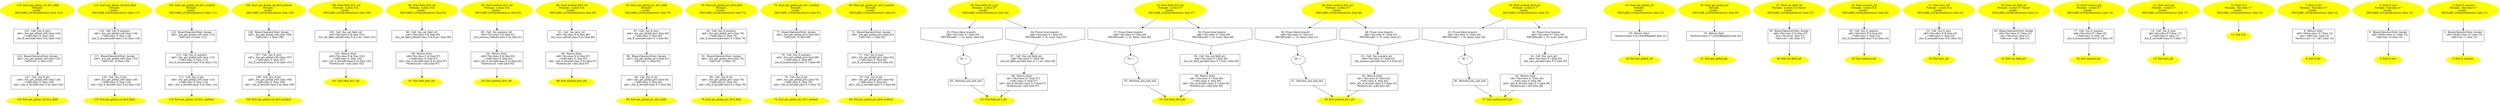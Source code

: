 /* @generated */
digraph iCFG {
123 [label="123:  Call _fun_X_zero \n   n$4=_fun_get_global_ref() [line 124]\n  _=*n$4:class X  [line 124]\n  _fun_X_zero(n$4:class X &) [line 124]\n " shape="box"]
	

	 123 -> 122 ;
122 [label="122:  BinaryOperatorStmt: Assign \n   n$3=_fun_get_global_ref() [line 125]\n  *n$3.f:int =1 [line 125]\n " shape="box"]
	

	 122 -> 121 ;
121 [label="121:  Call _fun_X_div \n   n$0=_fun_get_global_ref() [line 126]\n  _=*n$0:class X  [line 126]\n  n$2=_fun_X_div(n$0:class X &) [line 126]\n " shape="box"]
	

	 121 -> 120 ;
120 [label="120: Exit get_global_ref_div1_field \n  " color=yellow style=filled]
	

119 [label="119: Start get_global_ref_div1_field\nFormals: \nLocals:  \n   DECLARE_LOCALS(&return); [line 123]\n " color=yellow style=filled]
	

	 119 -> 123 ;
118 [label="118:  Call _fun_X_nonzero \n   n$4=_fun_get_global_ref() [line 118]\n  _=*n$4:class X  [line 118]\n  _fun_X_nonzero(n$4:class X &) [line 118]\n " shape="box"]
	

	 118 -> 117 ;
117 [label="117:  BinaryOperatorStmt: Assign \n   n$3=_fun_get_global_ref() [line 119]\n  *n$3.f:int =0 [line 119]\n " shape="box"]
	

	 117 -> 116 ;
116 [label="116:  Call _fun_X_div \n   n$0=_fun_get_global_ref() [line 120]\n  _=*n$0:class X  [line 120]\n  n$2=_fun_X_div(n$0:class X &) [line 120]\n " shape="box"]
	

	 116 -> 115 ;
115 [label="115: Exit get_global_ref_div0_field \n  " color=yellow style=filled]
	

114 [label="114: Start get_global_ref_div0_field\nFormals: \nLocals:  \n   DECLARE_LOCALS(&return); [line 117]\n " color=yellow style=filled]
	

	 114 -> 118 ;
113 [label="113:  BinaryOperatorStmt: Assign \n   n$5=_fun_get_global_ref() [line 112]\n  *n$5.f:int =0 [line 112]\n " shape="box"]
	

	 113 -> 112 ;
112 [label="112:  Call _fun_X_nonzero \n   n$3=_fun_get_global_ref() [line 113]\n  _=*n$3:class X  [line 113]\n  _fun_X_nonzero(n$3:class X &) [line 113]\n " shape="box"]
	

	 112 -> 111 ;
111 [label="111:  Call _fun_X_div \n   n$0=_fun_get_global_ref() [line 114]\n  _=*n$0:class X  [line 114]\n  n$2=_fun_X_div(n$0:class X &) [line 114]\n " shape="box"]
	

	 111 -> 110 ;
110 [label="110: Exit get_global_ref_div1_method \n  " color=yellow style=filled]
	

109 [label="109: Start get_global_ref_div1_method\nFormals: \nLocals:  \n   DECLARE_LOCALS(&return); [line 111]\n " color=yellow style=filled]
	

	 109 -> 113 ;
108 [label="108:  BinaryOperatorStmt: Assign \n   n$5=_fun_get_global_ref() [line 106]\n  *n$5.f:int =1 [line 106]\n " shape="box"]
	

	 108 -> 107 ;
107 [label="107:  Call _fun_X_zero \n   n$3=_fun_get_global_ref() [line 107]\n  _=*n$3:class X  [line 107]\n  _fun_X_zero(n$3:class X &) [line 107]\n " shape="box"]
	

	 107 -> 106 ;
106 [label="106:  Call _fun_X_div \n   n$0=_fun_get_global_ref() [line 108]\n  _=*n$0:class X  [line 108]\n  n$2=_fun_X_div(n$0:class X &) [line 108]\n " shape="box"]
	

	 106 -> 105 ;
105 [label="105: Exit get_global_ref_div0_method \n  " color=yellow style=filled]
	

104 [label="104: Start get_global_ref_div0_method\nFormals: \nLocals:  \n   DECLARE_LOCALS(&return); [line 105]\n " color=yellow style=filled]
	

	 104 -> 108 ;
103 [label="103:  Call _fun_set_field_ref \n   n$3=*&x:class X & [line 101]\n  _fun_set_field_ref(n$3:class X &,1:int ) [line 101]\n " shape="box"]
	

	 103 -> 102 ;
102 [label="102:  Return Stmt \n   n$0=*&x:class X & [line 102]\n  _=*n$0:class X  [line 102]\n  n$2=_fun_X_div(n$0:class X &) [line 102]\n  *&return:int =n$2 [line 102]\n " shape="box"]
	

	 102 -> 101 ;
101 [label="101: Exit field_div1_ref \n  " color=yellow style=filled]
	

100 [label="100: Start field_div1_ref\nFormals:  x:class X &\nLocals:  \n   DECLARE_LOCALS(&return); [line 100]\n " color=yellow style=filled]
	

	 100 -> 103 ;
99 [label="99:  Call _fun_set_field_ref \n   n$3=*&x:class X & [line 96]\n  _fun_set_field_ref(n$3:class X &,0:int ) [line 96]\n " shape="box"]
	

	 99 -> 98 ;
98 [label="98:  Return Stmt \n   n$0=*&x:class X & [line 97]\n  _=*n$0:class X  [line 97]\n  n$2=_fun_X_div(n$0:class X &) [line 97]\n  *&return:int =n$2 [line 97]\n " shape="box"]
	

	 98 -> 97 ;
97 [label="97: Exit field_div0_ref \n  " color=yellow style=filled]
	

96 [label="96: Start field_div0_ref\nFormals:  x:class X &\nLocals:  \n   DECLARE_LOCALS(&return); [line 95]\n " color=yellow style=filled]
	

	 96 -> 99 ;
95 [label="95:  Call _fun_nonzero_ref \n   n$3=*&x:class X & [line 91]\n  _fun_nonzero_ref(n$3:class X &) [line 91]\n " shape="box"]
	

	 95 -> 94 ;
94 [label="94:  Return Stmt \n   n$0=*&x:class X & [line 92]\n  _=*n$0:class X  [line 92]\n  n$2=_fun_X_div(n$0:class X &) [line 92]\n  *&return:int =n$2 [line 92]\n " shape="box"]
	

	 94 -> 93 ;
93 [label="93: Exit method_div1_ref \n  " color=yellow style=filled]
	

92 [label="92: Start method_div1_ref\nFormals:  x:class X &\nLocals:  \n   DECLARE_LOCALS(&return); [line 90]\n " color=yellow style=filled]
	

	 92 -> 95 ;
91 [label="91:  Call _fun_zero_ref \n   n$3=*&x:class X & [line 86]\n  _fun_zero_ref(n$3:class X &) [line 86]\n " shape="box"]
	

	 91 -> 90 ;
90 [label="90:  Return Stmt \n   n$0=*&x:class X & [line 87]\n  _=*n$0:class X  [line 87]\n  n$2=_fun_X_div(n$0:class X &) [line 87]\n  *&return:int =n$2 [line 87]\n " shape="box"]
	

	 90 -> 89 ;
89 [label="89: Exit method_div0_ref \n  " color=yellow style=filled]
	

88 [label="88: Start method_div0_ref\nFormals:  x:class X &\nLocals:  \n   DECLARE_LOCALS(&return); [line 85]\n " color=yellow style=filled]
	

	 88 -> 91 ;
87 [label="87:  Call _fun_X_zero \n   n$4=_fun_get_global_ptr() [line 80]\n  _=*n$4:class X  [line 80]\n  _fun_X_zero(n$4:class X *) [line 80]\n " shape="box"]
	

	 87 -> 86 ;
86 [label="86:  BinaryOperatorStmt: Assign \n   n$3=_fun_get_global_ptr() [line 81]\n  *n$3.f:int =1 [line 81]\n " shape="box"]
	

	 86 -> 85 ;
85 [label="85:  Call _fun_X_div \n   n$0=_fun_get_global_ptr() [line 82]\n  _=*n$0:class X  [line 82]\n  n$2=_fun_X_div(n$0:class X *) [line 82]\n " shape="box"]
	

	 85 -> 84 ;
84 [label="84: Exit get_global_ptr_div1_field \n  " color=yellow style=filled]
	

83 [label="83: Start get_global_ptr_div1_field\nFormals: \nLocals:  \n   DECLARE_LOCALS(&return); [line 79]\n " color=yellow style=filled]
	

	 83 -> 87 ;
82 [label="82:  Call _fun_X_nonzero \n   n$4=_fun_get_global_ptr() [line 74]\n  _=*n$4:class X  [line 74]\n  _fun_X_nonzero(n$4:class X *) [line 74]\n " shape="box"]
	

	 82 -> 81 ;
81 [label="81:  BinaryOperatorStmt: Assign \n   n$3=_fun_get_global_ptr() [line 75]\n  *n$3.f:int =0 [line 75]\n " shape="box"]
	

	 81 -> 80 ;
80 [label="80:  Call _fun_X_div \n   n$0=_fun_get_global_ptr() [line 76]\n  _=*n$0:class X  [line 76]\n  n$2=_fun_X_div(n$0:class X *) [line 76]\n " shape="box"]
	

	 80 -> 79 ;
79 [label="79: Exit get_global_ptr_div0_field \n  " color=yellow style=filled]
	

78 [label="78: Start get_global_ptr_div0_field\nFormals: \nLocals:  \n   DECLARE_LOCALS(&return); [line 73]\n " color=yellow style=filled]
	

	 78 -> 82 ;
77 [label="77:  BinaryOperatorStmt: Assign \n   n$5=_fun_get_global_ptr() [line 68]\n  *n$5.f:int =0 [line 68]\n " shape="box"]
	

	 77 -> 76 ;
76 [label="76:  Call _fun_X_nonzero \n   n$3=_fun_get_global_ptr() [line 69]\n  _=*n$3:class X  [line 69]\n  _fun_X_nonzero(n$3:class X *) [line 69]\n " shape="box"]
	

	 76 -> 75 ;
75 [label="75:  Call _fun_X_div \n   n$0=_fun_get_global_ptr() [line 70]\n  _=*n$0:class X  [line 70]\n  n$2=_fun_X_div(n$0:class X *) [line 70]\n " shape="box"]
	

	 75 -> 74 ;
74 [label="74: Exit get_global_ptr_div1_method \n  " color=yellow style=filled]
	

73 [label="73: Start get_global_ptr_div1_method\nFormals: \nLocals:  \n   DECLARE_LOCALS(&return); [line 67]\n " color=yellow style=filled]
	

	 73 -> 77 ;
72 [label="72:  BinaryOperatorStmt: Assign \n   n$5=_fun_get_global_ptr() [line 62]\n  *n$5.f:int =1 [line 62]\n " shape="box"]
	

	 72 -> 71 ;
71 [label="71:  Call _fun_X_zero \n   n$3=_fun_get_global_ptr() [line 63]\n  _=*n$3:class X  [line 63]\n  _fun_X_zero(n$3:class X *) [line 63]\n " shape="box"]
	

	 71 -> 70 ;
70 [label="70:  Call _fun_X_div \n   n$0=_fun_get_global_ptr() [line 64]\n  _=*n$0:class X  [line 64]\n  n$2=_fun_X_div(n$0:class X *) [line 64]\n " shape="box"]
	

	 70 -> 69 ;
69 [label="69: Exit get_global_ptr_div0_method \n  " color=yellow style=filled]
	

68 [label="68: Start get_global_ptr_div0_method\nFormals: \nLocals:  \n   DECLARE_LOCALS(&return); [line 61]\n " color=yellow style=filled]
	

	 68 -> 72 ;
67 [label="67:  Call _fun_set_field_ptr \n   n$4=*&x:class X * [line 56]\n  _fun_set_field_ptr(n$4:class X *,1:int ) [line 56]\n " shape="box"]
	

	 67 -> 66 ;
66 [label="66:  Return Stmt \n   n$1=*&x:class X * [line 57]\n  _=*n$1:class X  [line 57]\n  n$3=_fun_X_div(n$1:class X *) [line 57]\n  *&return:int =n$3 [line 57]\n " shape="box"]
	

	 66 -> 61 ;
65 [label="65: Prune (false branch) \n   n$0=*&x:class X * [line 55]\n  PRUNE((n$0 == 0), false); [line 55]\n " shape="invhouse"]
	

	 65 -> 62 ;
64 [label="64: Prune (true branch) \n   n$0=*&x:class X * [line 55]\n  PRUNE((n$0 != 0), true); [line 55]\n " shape="invhouse"]
	

	 64 -> 67 ;
63 [label="63:  between_join_and_exit \n  " shape="box"]
	

	 63 -> 61 ;
62 [label="62: + \n  " ]
	

	 62 -> 63 ;
61 [label="61: Exit field_div1_ptr \n  " color=yellow style=filled]
	

60 [label="60: Start field_div1_ptr\nFormals:  x:class X *\nLocals:  \n   DECLARE_LOCALS(&return); [line 54]\n " color=yellow style=filled]
	

	 60 -> 64 ;
	 60 -> 65 ;
59 [label="59:  Call _fun_set_field_ptr \n   n$4=*&x:class X * [line 49]\n  _fun_set_field_ptr(n$4:class X *,0:int ) [line 49]\n " shape="box"]
	

	 59 -> 58 ;
58 [label="58:  Return Stmt \n   n$1=*&x:class X * [line 50]\n  _=*n$1:class X  [line 50]\n  n$3=_fun_X_div(n$1:class X *) [line 50]\n  *&return:int =n$3 [line 50]\n " shape="box"]
	

	 58 -> 53 ;
57 [label="57: Prune (false branch) \n   n$0=*&x:class X * [line 48]\n  PRUNE((n$0 == 0), false); [line 48]\n " shape="invhouse"]
	

	 57 -> 54 ;
56 [label="56: Prune (true branch) \n   n$0=*&x:class X * [line 48]\n  PRUNE((n$0 != 0), true); [line 48]\n " shape="invhouse"]
	

	 56 -> 59 ;
55 [label="55:  between_join_and_exit \n  " shape="box"]
	

	 55 -> 53 ;
54 [label="54: + \n  " ]
	

	 54 -> 55 ;
53 [label="53: Exit field_div0_ptr \n  " color=yellow style=filled]
	

52 [label="52: Start field_div0_ptr\nFormals:  x:class X *\nLocals:  \n   DECLARE_LOCALS(&return); [line 47]\n " color=yellow style=filled]
	

	 52 -> 56 ;
	 52 -> 57 ;
51 [label="51:  Call _fun_nonzero_ptr \n   n$4=*&x:class X * [line 42]\n  _fun_nonzero_ptr(n$4:class X *) [line 42]\n " shape="box"]
	

	 51 -> 50 ;
50 [label="50:  Return Stmt \n   n$1=*&x:class X * [line 43]\n  _=*n$1:class X  [line 43]\n  n$3=_fun_X_div(n$1:class X *) [line 43]\n  *&return:int =n$3 [line 43]\n " shape="box"]
	

	 50 -> 45 ;
49 [label="49: Prune (false branch) \n   n$0=*&x:class X * [line 41]\n  PRUNE((n$0 == 0), false); [line 41]\n " shape="invhouse"]
	

	 49 -> 46 ;
48 [label="48: Prune (true branch) \n   n$0=*&x:class X * [line 41]\n  PRUNE((n$0 != 0), true); [line 41]\n " shape="invhouse"]
	

	 48 -> 51 ;
47 [label="47:  between_join_and_exit \n  " shape="box"]
	

	 47 -> 45 ;
46 [label="46: + \n  " ]
	

	 46 -> 47 ;
45 [label="45: Exit method_div1_ptr \n  " color=yellow style=filled]
	

44 [label="44: Start method_div1_ptr\nFormals:  x:class X *\nLocals:  \n   DECLARE_LOCALS(&return); [line 40]\n " color=yellow style=filled]
	

	 44 -> 48 ;
	 44 -> 49 ;
43 [label="43:  Call _fun_zero_ptr \n   n$4=*&x:class X * [line 35]\n  _fun_zero_ptr(n$4:class X *) [line 35]\n " shape="box"]
	

	 43 -> 42 ;
42 [label="42:  Return Stmt \n   n$1=*&x:class X * [line 36]\n  _=*n$1:class X  [line 36]\n  n$3=_fun_X_div(n$1:class X *) [line 36]\n  *&return:int =n$3 [line 36]\n " shape="box"]
	

	 42 -> 37 ;
41 [label="41: Prune (false branch) \n   n$0=*&x:class X * [line 34]\n  PRUNE((n$0 == 0), false); [line 34]\n " shape="invhouse"]
	

	 41 -> 38 ;
40 [label="40: Prune (true branch) \n   n$0=*&x:class X * [line 34]\n  PRUNE((n$0 != 0), true); [line 34]\n " shape="invhouse"]
	

	 40 -> 43 ;
39 [label="39:  between_join_and_exit \n  " shape="box"]
	

	 39 -> 37 ;
38 [label="38: + \n  " ]
	

	 38 -> 39 ;
37 [label="37: Exit method_div0_ptr \n  " color=yellow style=filled]
	

36 [label="36: Start method_div0_ptr\nFormals:  x:class X *\nLocals:  \n   DECLARE_LOCALS(&return); [line 33]\n " color=yellow style=filled]
	

	 36 -> 40 ;
	 36 -> 41 ;
35 [label="35:  Return Stmt \n   *&return:class X &=&#GB$global [line 31]\n " shape="box"]
	

	 35 -> 34 ;
34 [label="34: Exit get_global_ref \n  " color=yellow style=filled]
	

33 [label="33: Start get_global_ref\nFormals: \nLocals:  \n   DECLARE_LOCALS(&return); [line 31]\n " color=yellow style=filled]
	

	 33 -> 35 ;
32 [label="32:  Return Stmt \n   *&return:class X *=&#GB$global [line 30]\n " shape="box"]
	

	 32 -> 31 ;
31 [label="31: Exit get_global_ptr \n  " color=yellow style=filled]
	

30 [label="30: Start get_global_ptr\nFormals: \nLocals:  \n   DECLARE_LOCALS(&return); [line 30]\n " color=yellow style=filled]
	

	 30 -> 32 ;
29 [label="29:  BinaryOperatorStmt: Assign \n   n$0=*&x:class X & [line 27]\n  n$1=*&val:int  [line 27]\n  *n$0.f:int =n$1 [line 27]\n " shape="box"]
	

	 29 -> 28 ;
28 [label="28: Exit set_field_ref \n  " color=yellow style=filled]
	

27 [label="27: Start set_field_ref\nFormals:  x:class X & val:int \nLocals:  \n   DECLARE_LOCALS(&return); [line 27]\n " color=yellow style=filled]
	

	 27 -> 29 ;
26 [label="26:  Call _fun_X_nonzero \n   n$0=*&x:class X & [line 25]\n  _=*n$0:class X  [line 25]\n  _fun_X_nonzero(n$0:class X &) [line 25]\n " shape="box"]
	

	 26 -> 25 ;
25 [label="25: Exit nonzero_ref \n  " color=yellow style=filled]
	

24 [label="24: Start nonzero_ref\nFormals:  x:class X &\nLocals:  \n   DECLARE_LOCALS(&return); [line 25]\n " color=yellow style=filled]
	

	 24 -> 26 ;
23 [label="23:  Call _fun_X_zero \n   n$0=*&x:class X & [line 23]\n  _=*n$0:class X  [line 23]\n  _fun_X_zero(n$0:class X &) [line 23]\n " shape="box"]
	

	 23 -> 22 ;
22 [label="22: Exit zero_ref \n  " color=yellow style=filled]
	

21 [label="21: Start zero_ref\nFormals:  x:class X &\nLocals:  \n   DECLARE_LOCALS(&return); [line 23]\n " color=yellow style=filled]
	

	 21 -> 23 ;
20 [label="20:  BinaryOperatorStmt: Assign \n   n$0=*&x:class X * [line 21]\n  n$1=*&val:int  [line 21]\n  *n$0.f:int =n$1 [line 21]\n " shape="box"]
	

	 20 -> 19 ;
19 [label="19: Exit set_field_ptr \n  " color=yellow style=filled]
	

18 [label="18: Start set_field_ptr\nFormals:  x:class X * val:int \nLocals:  \n   DECLARE_LOCALS(&return); [line 21]\n " color=yellow style=filled]
	

	 18 -> 20 ;
17 [label="17:  Call _fun_X_nonzero \n   n$0=*&x:class X * [line 19]\n  _=*n$0:class X  [line 19]\n  _fun_X_nonzero(n$0:class X *) [line 19]\n " shape="box"]
	

	 17 -> 16 ;
16 [label="16: Exit nonzero_ptr \n  " color=yellow style=filled]
	

15 [label="15: Start nonzero_ptr\nFormals:  x:class X *\nLocals:  \n   DECLARE_LOCALS(&return); [line 19]\n " color=yellow style=filled]
	

	 15 -> 17 ;
14 [label="14:  Call _fun_X_zero \n   n$0=*&x:class X * [line 17]\n  _=*n$0:class X  [line 17]\n  _fun_X_zero(n$0:class X *) [line 17]\n " shape="box"]
	

	 14 -> 13 ;
13 [label="13: Exit zero_ptr \n  " color=yellow style=filled]
	

12 [label="12: Start zero_ptr\nFormals:  x:class X *\nLocals:  \n   DECLARE_LOCALS(&return); [line 17]\n " color=yellow style=filled]
	

	 12 -> 14 ;
11 [label="11: Exit X_X \n  " color=yellow style=filled]
	

10 [label="10: Start X_X\nFormals:  this:class X *\nLocals:  \n   DECLARE_LOCALS(&return); [line 10]\n " color=yellow style=filled]
	

	 10 -> 11 ;
9 [label="9:  Return Stmt \n   n$0=*&this:class X * [line 14]\n  n$1=*n$0.f:int  [line 14]\n  *&return:int =(1 / n$1) [line 14]\n " shape="box"]
	

	 9 -> 8 ;
8 [label="8: Exit X_div \n  " color=yellow style=filled]
	

7 [label="7: Start X_div\nFormals:  this:class X *\nLocals:  \n   DECLARE_LOCALS(&return); [line 14]\n " color=yellow style=filled]
	

	 7 -> 9 ;
6 [label="6:  BinaryOperatorStmt: Assign \n   n$0=*&this:class X * [line 13]\n  *n$0.f:int =0 [line 13]\n " shape="box"]
	

	 6 -> 5 ;
5 [label="5: Exit X_zero \n  " color=yellow style=filled]
	

4 [label="4: Start X_zero\nFormals:  this:class X *\nLocals:  \n   DECLARE_LOCALS(&return); [line 13]\n " color=yellow style=filled]
	

	 4 -> 6 ;
3 [label="3:  BinaryOperatorStmt: Assign \n   n$0=*&this:class X * [line 12]\n  *n$0.f:int =1 [line 12]\n " shape="box"]
	

	 3 -> 2 ;
2 [label="2: Exit X_nonzero \n  " color=yellow style=filled]
	

1 [label="1: Start X_nonzero\nFormals:  this:class X *\nLocals:  \n   DECLARE_LOCALS(&return); [line 12]\n " color=yellow style=filled]
	

	 1 -> 3 ;
}
